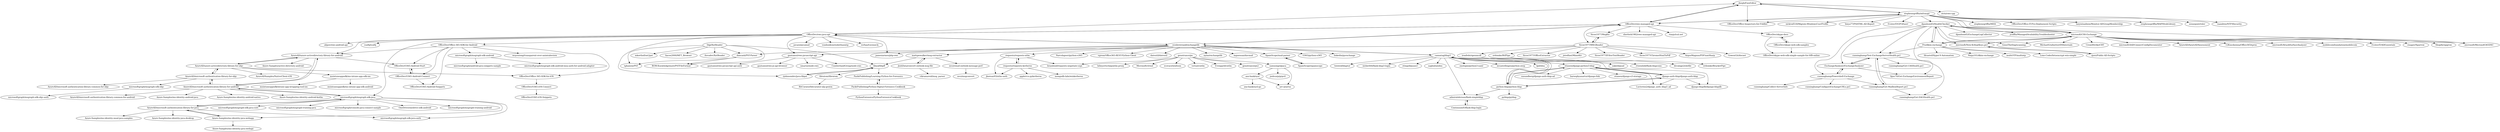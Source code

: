 digraph G {
"dseph/EwsEditor" -> "stephenegriffin/mfcmapi"
"dseph/EwsEditor" -> "OfficeDev/ews-managed-api"
"dseph/EwsEditor" -> "OfficeDev/Office-Inspectors-for-Fiddler"
"dseph/EwsEditor" -> "otris/ews-cpp"
"OfficeDev/ews-java-api" -> "OfficeDev/ews-managed-api"
"OfficeDev/ews-java-api" -> "alipov/ews-android-api"
"OfficeDev/ews-java-api" -> "gautamsi/ews-javascript-api"
"OfficeDev/ews-java-api" -> "ical4j/ical4j" ["e"=1]
"OfficeDev/ews-java-api" -> "OfficeDev/Office-365-SDK-for-Android"
"OfficeDev/ews-java-api" -> "microsoftgraph/msgraph-sdk-java"
"OfficeDev/ews-java-api" -> "ecederstrand/exchangelib"
"OfficeDev/ews-java-api" -> "rjohnsondev/java-libpst"
"OfficeDev/ews-java-api" -> "AzureAD/azure-activedirectory-library-for-android"
"OfficeDev/ews-java-api" -> "javaee/javamail" ["e"=1]
"OfficeDev/ews-java-api" -> "dseph/EwsEditor"
"OfficeDev/ews-java-api" -> "voodoodyne/subethasmtp" ["e"=1]
"OfficeDev/ews-java-api" -> "verhas/License3j" ["e"=1]
"OfficeDev/ews-java-api" -> "jamesiarmes/php-ews" ["e"=1]
"OfficeDev/ews-managed-api" -> "sherlock1982/ews-managed-api"
"OfficeDev/ews-managed-api" -> "dseph/EwsEditor"
"OfficeDev/ews-managed-api" -> "OfficeDev/ews-java-api"
"OfficeDev/ews-managed-api" -> "ecederstrand/exchangelib"
"OfficeDev/ews-managed-api" -> "rianjs/ical.net" ["e"=1]
"OfficeDev/ews-managed-api" -> "Sicos1977/MSGReader"
"OfficeDev/ews-managed-api" -> "Sicos1977/MsgKit"
"OfficeDev/ews-managed-api" -> "stephenegriffin/mfcmapi"
"OfficeDev/ews-managed-api" -> "OfficeDev/skype-docs"
"SpamScope/spamscope" -> "SpamScope/mail-parser"
"dpaulson45/HealthChecker" -> "microsoft/CSS-Exchange"
"dpaulson45/HealthChecker" -> "cunninghamp/Test-ExchangeServerHealth.ps1"
"dpaulson45/HealthChecker" -> "ExchangeAnalyzer/ExchangeAnalyzer"
"dpaulson45/HealthChecker" -> "Pro/dkim-exchange"
"dpaulson45/HealthChecker" -> "microsoft/New-KrbtgtKeys.ps1"
"dpaulson45/HealthChecker" -> "dpaulson45/ExchangeLogCollector"
"dpaulson45/HealthChecker" -> "cunninghamp/Powershell-Exchange"
"dpaulson45/HealthChecker" -> "Apoc70/Get-ExchangeEnvironmentReport"
"dpaulson45/HealthChecker" -> "jcoiffin/ManagedAvailabilityTroubleshooter"
"dpaulson45/HealthChecker" -> "GossiTheDog/scanning"
"etianen/django-python3-ldap" -> "django-auth-ldap/django-auth-ldap"
"etianen/django-python3-ldap" -> "django-ldapdb/django-ldapdb"
"etianen/django-python3-ldap" -> "Lucterios2/django_auth_ldap3_ad"
"etianen/django-python3-ldap" -> "susundberg/django-auth-ldap-ad"
"etianen/django-python3-ldap" -> "python-ldap/python-ldap"
"etianen/django-python3-ldap" -> "barseghyanartur/django-fobi" ["e"=1]
"etianen/django-python3-ldap" -> "etianen/django-s3-storage" ["e"=1]
"python-ldap/python-ldap" -> "django-auth-ldap/django-auth-ldap"
"python-ldap/python-ldap" -> "cannatag/ldap3"
"python-ldap/python-ldap" -> "pyldap/pyldap"
"python-ldap/python-ldap" -> "etianen/django-python3-ldap"
"python-ldap/python-ldap" -> "admiralobvious/flask-simpleldap"
"microsoft/CSS-Exchange" -> "dpaulson45/HealthChecker"
"microsoft/CSS-Exchange" -> "cisagov/Sparrow" ["e"=1]
"microsoft/CSS-Exchange" -> "Shopify/upgrow" ["e"=1]
"microsoft/CSS-Exchange" -> "microsoft/Microsoft365DSC" ["e"=1]
"microsoft/CSS-Exchange" -> "MichaelGrafnetter/DSInternals" ["e"=1]
"microsoft/CSS-Exchange" -> "GossiTheDog/scanning"
"microsoft/CSS-Exchange" -> "CrowdStrike/CRT" ["e"=1]
"microsoft/CSS-Exchange" -> "microsoft/New-KrbtgtKeys.ps1"
"microsoft/CSS-Exchange" -> "microsoft/AADConnectConfigDocumenter" ["e"=1]
"microsoft/CSS-Exchange" -> "AzureAD/AzureADAssessment" ["e"=1]
"microsoft/CSS-Exchange" -> "12Knocksinna/Office365itpros" ["e"=1]
"microsoft/CSS-Exchange" -> "microsoft/AttackSurfaceAnalyzer" ["e"=1]
"microsoft/CSS-Exchange" -> "Pro/dkim-exchange"
"microsoft/CSS-Exchange" -> "mobilecoinfoundation/mobilecoin" ["e"=1]
"microsoft/CSS-Exchange" -> "EvotecIT/ADEssentials" ["e"=1]
"mattgwwalker/msg-extractor" -> "JoshData/convert-outlook-msg-file"
"mattgwwalker/msg-extractor" -> "mvz/email-outlook-message-perl"
"mattgwwalker/msg-extractor" -> "libyal/libpff"
"genotrance/px" -> "ecovaci/winfoom"
"genotrance/px" -> "versat/cntlm"
"genotrance/px" -> "Evengard/cntlm"
"genotrance/px" -> "genotrance/px2"
"genotrance/px" -> "brandond/requests-negotiate-sspi"
"genotrance/px" -> "samuong/alpaca"
"genotrance/px" -> "bdwyertech/gontlm-proxy"
"genotrance/px" -> "Microsoft/clrmd" ["e"=1]
"cannatag/ldap3" -> "python-ldap/python-ldap"
"cannatag/ldap3" -> "zakird/pyad"
"cannatag/ldap3" -> "rroemhild/flask-ldapconn"
"cannatag/ldap3" -> "etianen/django-python3-ldap"
"cannatag/ldap3" -> "django-auth-ldap/django-auth-ldap"
"cannatag/ldap3" -> "twisted/ldaptor"
"cannatag/ldap3" -> "nickw444/flask-ldap3-login"
"cannatag/ldap3" -> "etingof/pyasn1" ["e"=1]
"cannatag/ldap3" -> "saghul/aiodns" ["e"=1]
"cannatag/ldap3" -> "onelogin/python3-saml" ["e"=1]
"cannatag/ldap3" -> "mvantellingen/python-zeep" ["e"=1]
"cannatag/ldap3" -> "ecederstrand/exchangelib"
"cannatag/ldap3" -> "kjd/idna" ["e"=1]
"cannatag/ldap3" -> "admiralobvious/flask-simpleldap"
"ecederstrand/exchangelib" -> "O365/python-o365" ["e"=1]
"ecederstrand/exchangelib" -> "linkedin/pyexchange"
"ecederstrand/exchangelib" -> "OfficeDev/ews-managed-api"
"ecederstrand/exchangelib" -> "cannatag/ldap3"
"ecederstrand/exchangelib" -> "requests/requests-ntlm"
"ecederstrand/exchangelib" -> "gautamsi/ews-javascript-api"
"ecederstrand/exchangelib" -> "Narcolapser/python-o365"
"ecederstrand/exchangelib" -> "jamesiarmes/php-ews" ["e"=1]
"ecederstrand/exchangelib" -> "vgrem/Office365-REST-Python-Client" ["e"=1]
"ecederstrand/exchangelib" -> "mattgwwalker/msg-extractor"
"ecederstrand/exchangelib" -> "OfficeDev/ews-java-api"
"ecederstrand/exchangelib" -> "dateutil/dateutil" ["e"=1]
"ecederstrand/exchangelib" -> "nylas/exchangelib"
"ecederstrand/exchangelib" -> "SpamScope/mail-parser"
"ecederstrand/exchangelib" -> "mguessan/davmail" ["e"=1]
"ironfede/openmcdf" -> "decalage2/olefile"
"cunninghamp/Test-ExchangeServerHealth.ps1" -> "cunninghamp/Get-MailboxReport.ps1"
"cunninghamp/Test-ExchangeServerHealth.ps1" -> "ExchangeAnalyzer/ExchangeAnalyzer"
"cunninghamp/Test-ExchangeServerHealth.ps1" -> "cunninghamp/Get-DAGHealth.ps1"
"cunninghamp/Test-ExchangeServerHealth.ps1" -> "cunninghamp/Get-CASHealth.ps1"
"stephenegriffin/mfcmapi" -> "dseph/EwsEditor"
"stephenegriffin/mfcmapi" -> "stephenegriffin/MHA"
"stephenegriffin/mfcmapi" -> "dpaulson45/HealthChecker"
"stephenegriffin/mfcmapi" -> "OfficeDev/Office-IT-Pro-Deployment-Scripts" ["e"=1]
"stephenegriffin/mfcmapi" -> "lazywinadmin/Monitor-ADGroupMembership" ["e"=1]
"stephenegriffin/mfcmapi" -> "stephenegriffin/MAPIStubLibrary"
"stephenegriffin/mfcmapi" -> "microsoft/CSS-Exchange"
"stephenegriffin/mfcmapi" -> "OfficeDev/Office-Inspectors-for-Fiddler"
"stephenegriffin/mfcmapi" -> "microsoft/Microsoft365DSC" ["e"=1]
"stephenegriffin/mfcmapi" -> "sensepost/ruler" ["e"=1]
"stephenegriffin/mfcmapi" -> "raandree/NTFSSecurity" ["e"=1]
"stephenegriffin/mfcmapi" -> "nickrod518/Migrate-WindowsUserProfile" ["e"=1]
"stephenegriffin/mfcmapi" -> "bwya77/PSHTML-AD-Report" ["e"=1]
"stephenegriffin/mfcmapi" -> "OfficeDev/ews-managed-api"
"stephenegriffin/mfcmapi" -> "EvotecIT/GPOZaurr" ["e"=1]
"erdomke/RtfPipe" -> "erdomke/BracketPipe"
"OfficeDev/Office-365-SDK-for-iOS" -> "OfficeDev/O365-iOS-Connect"
"SpamScope/mail-parser" -> "SpamScope/spamscope"
"AzureAD/microsoft-authentication-library-for-objc" -> "AzureAD/microsoft-authentication-library-common-for-objc"
"AzureAD/microsoft-authentication-library-for-objc" -> "AzureAD/azure-activedirectory-library-for-objc"
"AzureAD/microsoft-authentication-library-for-objc" -> "microsoftgraph/msgraph-sdk-objc"
"AzureAD/microsoft-authentication-library-for-objc" -> "AzureAD/microsoft-authentication-library-for-android"
"msintuneappsdk/ms-intune-app-sdk-ios" -> "msintuneappsdk/intune-app-wrapping-tool-ios"
"msintuneappsdk/ms-intune-app-sdk-ios" -> "msintuneappsdk/ms-intune-app-sdk-android"
"microsoftgraph/msgraph-sdk-java" -> "microsoftgraph/msgraph-sdk-java-auth"
"microsoftgraph/msgraph-sdk-java" -> "microsoftgraph/msgraph-sdk-java-core"
"microsoftgraph/msgraph-sdk-java" -> "AzureAD/microsoft-authentication-library-for-java"
"microsoftgraph/msgraph-sdk-java" -> "microsoftgraph/msgraph-training-java"
"microsoftgraph/msgraph-sdk-java" -> "microsoftgraph/console-java-connect-sample"
"microsoftgraph/msgraph-sdk-java" -> "AzureAD/microsoft-authentication-library-for-android"
"microsoftgraph/msgraph-sdk-java" -> "Azure-Samples/ms-identity-java-webapp"
"microsoftgraph/msgraph-sdk-java" -> "OneDrive/onedrive-sdk-android" ["e"=1]
"microsoftgraph/msgraph-sdk-java" -> "microsoftgraph/msgraph-training-android"
"django-auth-ldap/django-auth-ldap" -> "etianen/django-python3-ldap"
"django-auth-ldap/django-auth-ldap" -> "python-ldap/python-ldap"
"django-auth-ldap/django-auth-ldap" -> "Lucterios2/django_auth_ldap3_ad"
"django-auth-ldap/django-auth-ldap" -> "django-ldapdb/django-ldapdb"
"requests/requests-ntlm" -> "requests/requests-kerberos"
"requests/requests-ntlm" -> "jborean93/ntlm-auth"
"requests/requests-ntlm" -> "brandond/requests-negotiate-sspi"
"requests/requests-kerberos" -> "requests/requests-ntlm"
"requests/requests-kerberos" -> "apple/ccs-pykerberos" ["e"=1]
"requests/requests-kerberos" -> "mongodb-labs/winkerberos"
"requests/requests-kerberos" -> "jborean93/ntlm-auth"
"OfficeDev/Office-365-SDK-for-Android" -> "OfficeDev/O365-Android-Snippets"
"OfficeDev/Office-365-SDK-for-Android" -> "OfficeDev/O365-Android-Connect"
"OfficeDev/Office-365-SDK-for-Android" -> "OfficeDev/O365-Android-Start"
"OfficeDev/Office-365-SDK-for-Android" -> "OfficeDev/Office-365-SDK-for-iOS"
"OfficeDev/Office-365-SDK-for-Android" -> "AzureAD/azure-activedirectory-library-for-android"
"OfficeDev/Office-365-SDK-for-Android" -> "microsoftgraph/msgraph-sdk-android"
"OfficeDev/Office-365-SDK-for-Android" -> "wuyexiong/transparent-over-animtabsview" ["e"=1]
"Dijji/XstReader" -> "iluvadev/XstReader"
"Dijji/XstReader" -> "mkorthof/ost2pst"
"Dijji/XstReader" -> "tghanem/PST"
"Dijji/XstReader" -> "ROM-Knowledgeware/PSTFileFormat"
"Dijji/XstReader" -> "dancash/PST-Parser"
"Dijji/XstReader" -> "libyal/libpff"
"Dijji/XstReader" -> "kacos2000/MFT_Browser" ["e"=1]
"ContinuumIO/flask-ldap-login" -> "admiralobvious/flask-simpleldap"
"microsoft/New-KrbtgtKeys.ps1" -> "zjorz/Public-AD-Scripts"
"libyal/libpff" -> "libratom/libratom"
"libyal/libpff" -> "PacktPublishing/Learning-Python-for-Forensics"
"libyal/libpff" -> "rjohnsondev/java-libpst"
"microsoftgraph/msgraph-sdk-android" -> "microsoftgraph/msgraph-sdk-android-msa-auth-for-android-adapter"
"microsoftgraph/msgraph-sdk-android" -> "microsoftgraph/android-java-snippets-sample"
"AzureAD/microsoft-authentication-library-for-android" -> "AzureAD/microsoft-authentication-library-common-for-android"
"AzureAD/microsoft-authentication-library-for-android" -> "AzureAD/azure-activedirectory-library-for-android"
"AzureAD/microsoft-authentication-library-for-android" -> "Azure-Samples/ms-identity-android-java"
"AzureAD/microsoft-authentication-library-for-android" -> "microsoftgraph/msgraph-sdk-java"
"AzureAD/microsoft-authentication-library-for-android" -> "AzureAD/microsoft-authentication-library-for-objc"
"AzureAD/microsoft-authentication-library-for-android" -> "Azure-Samples/ms-identity-android-native"
"AzureAD/microsoft-authentication-library-for-android" -> "Azure-Samples/ms-identity-android-kotlin"
"PacktPublishing/Python-Digital-Forensics-Cookbook" -> "PythonForensics/PythonForensicsCookbook"
"PacktPublishing/Python-Digital-Forensics-Cookbook" -> "PacktPublishing/Learning-Python-for-Forensics"
"AzureAD/microsoft-authentication-library-for-java" -> "Azure-Samples/ms-identity-java-webapp"
"AzureAD/microsoft-authentication-library-for-java" -> "microsoftgraph/msgraph-sdk-java"
"AzureAD/microsoft-authentication-library-for-java" -> "microsoftgraph/msgraph-sdk-java-auth"
"AzureAD/microsoft-authentication-library-for-java" -> "Azure-Samples/ms-identity-msal-java-samples"
"AzureAD/microsoft-authentication-library-for-java" -> "Azure-Samples/ms-identity-java-desktop"
"rjohnsondev/java-libpst" -> "libyal/libpff"
"Azure-Samples/ms-identity-java-webapp" -> "AzureAD/microsoft-authentication-library-for-java"
"Azure-Samples/ms-identity-java-webapp" -> "Azure-Samples/ms-identity-java-webapi"
"AzureAD/azure-activedirectory-library-for-android" -> "AzureAD/microsoft-authentication-library-for-android"
"AzureAD/azure-activedirectory-library-for-android" -> "AzureAD/azure-activedirectory-library-for-objc"
"AzureAD/azure-activedirectory-library-for-android" -> "OfficeDev/O365-Android-Start"
"AzureAD/azure-activedirectory-library-for-android" -> "Azure-Samples/active-directory-android"
"gautamsi/ews-javascript-api" -> "CumberlandGroup/node-ews"
"gautamsi/ews-javascript-api" -> "gautamsi/ews-javascript-api-auth"
"gautamsi/ews-javascript-api" -> "gautamsi/ews-js-api-browser"
"gautamsi/ews-javascript-api" -> "nmarus/node-ews"
"libratom/libratom" -> "BitCurator/bitcurator-nlp-gentm"
"Sicos1977/MSGReader" -> "Sicos1977/MsgKit"
"Sicos1977/MSGReader" -> "ironfede/openmcdf"
"Sicos1977/MSGReader" -> "erdomke/RtfPipe"
"Sicos1977/MSGReader" -> "Sicos1977/OfficeExtractor"
"Sicos1977/MSGReader" -> "jstedfast/MimeKit" ["e"=1]
"Sicos1977/MSGReader" -> "Sicos1977/IFilterTextReader"
"Sicos1977/MSGReader" -> "Sicos1977/ChromeHtmlToPdf" ["e"=1]
"Sicos1977/MSGReader" -> "ArgusMagnus/PDFiumSharp" ["e"=1]
"Sicos1977/MSGReader" -> "GowenGit/docnet" ["e"=1]
"Sicos1977/MSGReader" -> "dancash/PST-Parser"
"Pro/dkim-exchange" -> "dpaulson45/HealthChecker"
"Pro/dkim-exchange" -> "microsoft/CSS-Exchange"
"Pro/dkim-exchange" -> "fdcastel/Hyper-V-Automation"
"Pro/dkim-exchange" -> "cunninghamp/Test-ExchangeServerHealth.ps1"
"Pro/dkim-exchange" -> "Ninja101/dkim-exchange"
"Pro/dkim-exchange" -> "multiOTP/multiotp" ["e"=1]
"Pro/dkim-exchange" -> "Lone-Coder/letsencrypt-win-simple" ["e"=1]
"AzureAD/azure-activedirectory-library-for-objc" -> "AzureAD/microsoft-authentication-library-for-objc"
"AzureAD/azure-activedirectory-library-for-objc" -> "OfficeDev/Office-365-SDK-for-iOS"
"AzureAD/azure-activedirectory-library-for-objc" -> "msintuneappsdk/ms-intune-app-sdk-ios"
"AzureAD/azure-activedirectory-library-for-objc" -> "AzureAD/azure-activedirectory-library-for-android"
"AzureAD/azure-activedirectory-library-for-objc" -> "AzureADSamples/NativeClient-iOS"
"JoshData/convert-outlook-msg-file" -> "mattgwwalker/msg-extractor"
"JoshData/convert-outlook-msg-file" -> "vikramarsid/msg_parser"
"samuong/alpaca" -> "anz-bank/sysl"
"samuong/alpaca" -> "joshcarp/grpctl"
"samuong/alpaca" -> "arr-ai/arrai"
"Sicos1977/MsgKit" -> "Sicos1977/MSGReader"
"zjorz/Public-AD-Scripts" -> "microsoft/New-KrbtgtKeys.ps1"
"cunninghamp/Powershell-Exchange" -> "ExchangeAnalyzer/ExchangeAnalyzer"
"cunninghamp/Powershell-Exchange" -> "cunninghamp/Get-MailboxReport.ps1"
"cunninghamp/Powershell-Exchange" -> "cunninghamp/ConfigureExchangeURLs.ps1"
"cunninghamp/Powershell-Exchange" -> "cunninghamp/Collect-ServerInfo"
"anz-bank/sysl" -> "arr-ai/arrai"
"anz-bank/sysl" -> "anz-bank/sysl-go"
"OfficeDev/skype-docs" -> "OfficeDev/skype-web-sdk-samples"
"OfficeDev/skype-docs" -> "OfficeDev/skype-web-sdk-simple-sample-for-SfB-online"
"OfficeDev/skype-web-sdk-samples" -> "OfficeDev/skype-docs"
"OfficeDev/skype-web-sdk-samples" -> "OfficeDev/skype-web-sdk-simple-sample-for-SfB-online"
"PacktPublishing/Learning-Python-for-Forensics" -> "PacktPublishing/Python-Digital-Forensics-Cookbook"
"OfficeDev/O365-Android-Start" -> "OfficeDev/O365-Android-Connect"
"OfficeDev/O365-iOS-Connect" -> "OfficeDev/O365-iOS-Snippets"
"ExchangeAnalyzer/ExchangeAnalyzer" -> "cunninghamp/Test-ExchangeServerHealth.ps1"
"ExchangeAnalyzer/ExchangeAnalyzer" -> "Apoc70/Get-ExchangeEnvironmentReport"
"ExchangeAnalyzer/ExchangeAnalyzer" -> "cunninghamp/Powershell-Exchange"
"mvz/email-outlook-message-perl" -> "mvz/msgconvert"
"cunninghamp/Get-MailboxReport.ps1" -> "cunninghamp/Get-DAGHealth.ps1"
"cunninghamp/Get-MailboxReport.ps1" -> "cunninghamp/Test-ExchangeServerHealth.ps1"
"microsoftgraph/msgraph-sdk-objc" -> "microsoftgraph/msgraph-sdk-objc-auth"
"dancash/PST-Parser" -> "ROM-Knowledgeware/PSTFileFormat"
"dancash/PST-Parser" -> "tghanem/PST"
"admiralobvious/flask-simpleldap" -> "ContinuumIO/flask-ldap-login"
"OfficeDev/O365-Android-Connect" -> "OfficeDev/O365-Android-Snippets"
"OfficeDev/O365-Android-Connect" -> "OfficeDev/O365-Android-Start"
"dseph/EwsEditor" ["l"="-19.923,-23.608"]
"stephenegriffin/mfcmapi" ["l"="-19.903,-23.651"]
"OfficeDev/ews-managed-api" ["l"="-19.908,-23.574"]
"OfficeDev/Office-Inspectors-for-Fiddler" ["l"="-19.928,-23.635"]
"otris/ews-cpp" ["l"="-19.9,-23.618"]
"OfficeDev/ews-java-api" ["l"="-19.967,-23.553"]
"alipov/ews-android-api" ["l"="-19.987,-23.573"]
"gautamsi/ews-javascript-api" ["l"="-19.981,-23.513"]
"ical4j/ical4j" ["l"="-15.345,22.267"]
"OfficeDev/Office-365-SDK-for-Android" ["l"="-20.021,-23.616"]
"microsoftgraph/msgraph-sdk-java" ["l"="-20.09,-23.548"]
"ecederstrand/exchangelib" ["l"="-19.94,-23.48"]
"rjohnsondev/java-libpst" ["l"="-19.871,-23.514"]
"AzureAD/azure-activedirectory-library-for-android" ["l"="-20.058,-23.602"]
"javaee/javamail" ["l"="51.981,1.138"]
"voodoodyne/subethasmtp" ["l"="8.882,21.202"]
"verhas/License3j" ["l"="-42.246,9.835"]
"jamesiarmes/php-ews" ["l"="-27.461,-41.094"]
"sherlock1982/ews-managed-api" ["l"="-19.884,-23.591"]
"rianjs/ical.net" ["l"="25.685,17.833"]
"Sicos1977/MSGReader" ["l"="-19.809,-23.597"]
"Sicos1977/MsgKit" ["l"="-19.845,-23.592"]
"OfficeDev/skype-docs" ["l"="-19.869,-23.559"]
"SpamScope/spamscope" ["l"="-19.907,-23.408"]
"SpamScope/mail-parser" ["l"="-19.916,-23.434"]
"dpaulson45/HealthChecker" ["l"="-19.873,-23.754"]
"microsoft/CSS-Exchange" ["l"="-19.898,-23.732"]
"cunninghamp/Test-ExchangeServerHealth.ps1" ["l"="-19.841,-23.779"]
"ExchangeAnalyzer/ExchangeAnalyzer" ["l"="-19.855,-23.792"]
"Pro/dkim-exchange" ["l"="-19.888,-23.774"]
"microsoft/New-KrbtgtKeys.ps1" ["l"="-19.926,-23.763"]
"dpaulson45/ExchangeLogCollector" ["l"="-19.841,-23.75"]
"cunninghamp/Powershell-Exchange" ["l"="-19.845,-23.81"]
"Apoc70/Get-ExchangeEnvironmentReport" ["l"="-19.875,-23.791"]
"jcoiffin/ManagedAvailabilityTroubleshooter" ["l"="-19.896,-23.757"]
"GossiTheDog/scanning" ["l"="-19.863,-23.728"]
"etianen/django-python3-ldap" ["l"="-20.042,-23.337"]
"django-auth-ldap/django-auth-ldap" ["l"="-20.053,-23.357"]
"django-ldapdb/django-ldapdb" ["l"="-20.071,-23.322"]
"Lucterios2/django_auth_ldap3_ad" ["l"="-20.074,-23.343"]
"susundberg/django-auth-ldap-ad" ["l"="-20.047,-23.301"]
"python-ldap/python-ldap" ["l"="-20.027,-23.363"]
"barseghyanartur/django-fobi" ["l"="26.001,1.256"]
"etianen/django-s3-storage" ["l"="25.719,1.153"]
"cannatag/ldap3" ["l"="-20.007,-23.399"]
"pyldap/pyldap" ["l"="-20.007,-23.326"]
"admiralobvious/flask-simpleldap" ["l"="-20.057,-23.387"]
"cisagov/Sparrow" ["l"="-12.987,-46.289"]
"Shopify/upgrow" ["l"="8.165,-30.759"]
"microsoft/Microsoft365DSC" ["l"="-19.381,-22.794"]
"MichaelGrafnetter/DSInternals" ["l"="-6.956,-43.324"]
"CrowdStrike/CRT" ["l"="-12.932,-46.339"]
"microsoft/AADConnectConfigDocumenter" ["l"="-12.788,-46.455"]
"AzureAD/AzureADAssessment" ["l"="-12.861,-46.384"]
"12Knocksinna/Office365itpros" ["l"="-19.333,-22.818"]
"microsoft/AttackSurfaceAnalyzer" ["l"="-13.038,-46.237"]
"mobilecoinfoundation/mobilecoin" ["l"="-32.041,-24.86"]
"EvotecIT/ADEssentials" ["l"="-19.254,-22.683"]
"mattgwwalker/msg-extractor" ["l"="-19.853,-23.46"]
"JoshData/convert-outlook-msg-file" ["l"="-19.844,-23.434"]
"mvz/email-outlook-message-perl" ["l"="-19.811,-23.435"]
"libyal/libpff" ["l"="-19.817,-23.497"]
"genotrance/px" ["l"="-19.812,-23.222"]
"ecovaci/winfoom" ["l"="-19.845,-23.212"]
"versat/cntlm" ["l"="-19.777,-23.231"]
"Evengard/cntlm" ["l"="-19.823,-23.187"]
"genotrance/px2" ["l"="-19.807,-23.244"]
"brandond/requests-negotiate-sspi" ["l"="-19.845,-23.289"]
"samuong/alpaca" ["l"="-19.78,-23.175"]
"bdwyertech/gontlm-proxy" ["l"="-19.788,-23.207"]
"Microsoft/clrmd" ["l"="25.403,18.057"]
"zakird/pyad" ["l"="-19.972,-23.378"]
"rroemhild/flask-ldapconn" ["l"="-19.995,-23.37"]
"twisted/ldaptor" ["l"="-20.043,-23.417"]
"nickw444/flask-ldap3-login" ["l"="-20.014,-23.426"]
"etingof/pyasn1" ["l"="29.838,44.783"]
"saghul/aiodns" ["l"="22.705,3.459"]
"onelogin/python3-saml" ["l"="26.885,2.122"]
"mvantellingen/python-zeep" ["l"="25.997,1.107"]
"kjd/idna" ["l"="22.785,3.705"]
"O365/python-o365" ["l"="-26.272,-15.748"]
"linkedin/pyexchange" ["l"="-19.951,-23.446"]
"requests/requests-ntlm" ["l"="-19.882,-23.364"]
"Narcolapser/python-o365" ["l"="-19.976,-23.466"]
"vgrem/Office365-REST-Python-Client" ["l"="-26.246,-15.741"]
"dateutil/dateutil" ["l"="22.824,3.799"]
"nylas/exchangelib" ["l"="-19.91,-23.482"]
"mguessan/davmail" ["l"="-8.846,-20.453"]
"ironfede/openmcdf" ["l"="-19.746,-23.614"]
"decalage2/olefile" ["l"="-19.708,-23.628"]
"cunninghamp/Get-MailboxReport.ps1" ["l"="-19.824,-23.797"]
"cunninghamp/Get-DAGHealth.ps1" ["l"="-19.816,-23.783"]
"cunninghamp/Get-CASHealth.ps1" ["l"="-19.82,-23.77"]
"stephenegriffin/MHA" ["l"="-19.879,-23.678"]
"OfficeDev/Office-IT-Pro-Deployment-Scripts" ["l"="-19.286,-22.735"]
"lazywinadmin/Monitor-ADGroupMembership" ["l"="-19.226,-22.726"]
"stephenegriffin/MAPIStubLibrary" ["l"="-19.876,-23.652"]
"sensepost/ruler" ["l"="-7.106,-43.219"]
"raandree/NTFSSecurity" ["l"="-19.144,-22.615"]
"nickrod518/Migrate-WindowsUserProfile" ["l"="-19.265,-22.79"]
"bwya77/PSHTML-AD-Report" ["l"="-19.266,-22.725"]
"EvotecIT/GPOZaurr" ["l"="-19.294,-22.69"]
"erdomke/RtfPipe" ["l"="-19.781,-23.628"]
"erdomke/BracketPipe" ["l"="-19.768,-23.648"]
"OfficeDev/Office-365-SDK-for-iOS" ["l"="-20.059,-23.648"]
"OfficeDev/O365-iOS-Connect" ["l"="-20.067,-23.677"]
"AzureAD/microsoft-authentication-library-for-objc" ["l"="-20.12,-23.623"]
"AzureAD/microsoft-authentication-library-common-for-objc" ["l"="-20.138,-23.64"]
"AzureAD/azure-activedirectory-library-for-objc" ["l"="-20.092,-23.634"]
"microsoftgraph/msgraph-sdk-objc" ["l"="-20.154,-23.628"]
"AzureAD/microsoft-authentication-library-for-android" ["l"="-20.101,-23.59"]
"msintuneappsdk/ms-intune-app-sdk-ios" ["l"="-20.124,-23.673"]
"msintuneappsdk/intune-app-wrapping-tool-ios" ["l"="-20.13,-23.699"]
"msintuneappsdk/ms-intune-app-sdk-android" ["l"="-20.15,-23.686"]
"microsoftgraph/msgraph-sdk-java-auth" ["l"="-20.105,-23.525"]
"microsoftgraph/msgraph-sdk-java-core" ["l"="-20.109,-23.563"]
"AzureAD/microsoft-authentication-library-for-java" ["l"="-20.126,-23.524"]
"microsoftgraph/msgraph-training-java" ["l"="-20.117,-23.547"]
"microsoftgraph/console-java-connect-sample" ["l"="-20.089,-23.522"]
"Azure-Samples/ms-identity-java-webapp" ["l"="-20.141,-23.54"]
"OneDrive/onedrive-sdk-android" ["l"="-26.473,-15.736"]
"microsoftgraph/msgraph-training-android" ["l"="-20.07,-23.534"]
"requests/requests-kerberos" ["l"="-19.86,-23.342"]
"jborean93/ntlm-auth" ["l"="-19.883,-23.338"]
"apple/ccs-pykerberos" ["l"="-15.234,22.3"]
"mongodb-labs/winkerberos" ["l"="-19.837,-23.329"]
"OfficeDev/O365-Android-Snippets" ["l"="-20.014,-23.635"]
"OfficeDev/O365-Android-Connect" ["l"="-20.033,-23.633"]
"OfficeDev/O365-Android-Start" ["l"="-20.043,-23.619"]
"microsoftgraph/msgraph-sdk-android" ["l"="-20.017,-23.657"]
"wuyexiong/transparent-over-animtabsview" ["l"="53.298,0.534"]
"Dijji/XstReader" ["l"="-19.756,-23.526"]
"iluvadev/XstReader" ["l"="-19.733,-23.51"]
"mkorthof/ost2pst" ["l"="-19.716,-23.529"]
"tghanem/PST" ["l"="-19.764,-23.546"]
"ROM-Knowledgeware/PSTFileFormat" ["l"="-19.748,-23.551"]
"dancash/PST-Parser" ["l"="-19.772,-23.562"]
"kacos2000/MFT_Browser" ["l"="-13.196,-46.514"]
"ContinuumIO/flask-ldap-login" ["l"="-20.086,-23.389"]
"zjorz/Public-AD-Scripts" ["l"="-19.95,-23.779"]
"libratom/libratom" ["l"="-19.789,-23.492"]
"PacktPublishing/Learning-Python-for-Forensics" ["l"="-19.769,-23.468"]
"microsoftgraph/msgraph-sdk-android-msa-auth-for-android-adapter" ["l"="-20.006,-23.676"]
"microsoftgraph/android-java-snippets-sample" ["l"="-20.026,-23.679"]
"AzureAD/microsoft-authentication-library-common-for-android" ["l"="-20.136,-23.599"]
"Azure-Samples/ms-identity-android-java" ["l"="-20.12,-23.581"]
"Azure-Samples/ms-identity-android-native" ["l"="-20.118,-23.6"]
"Azure-Samples/ms-identity-android-kotlin" ["l"="-20.134,-23.583"]
"PacktPublishing/Python-Digital-Forensics-Cookbook" ["l"="-19.745,-23.456"]
"PythonForensics/PythonForensicsCookbook" ["l"="-19.721,-23.445"]
"Azure-Samples/ms-identity-msal-java-samples" ["l"="-20.14,-23.502"]
"Azure-Samples/ms-identity-java-desktop" ["l"="-20.153,-23.514"]
"Azure-Samples/ms-identity-java-webapi" ["l"="-20.17,-23.54"]
"Azure-Samples/active-directory-android" ["l"="-20.055,-23.581"]
"CumberlandGroup/node-ews" ["l"="-20.017,-23.505"]
"gautamsi/ews-javascript-api-auth" ["l"="-19.986,-23.494"]
"gautamsi/ews-js-api-browser" ["l"="-19.998,-23.499"]
"nmarus/node-ews" ["l"="-20.002,-23.526"]
"BitCurator/bitcurator-nlp-gentm" ["l"="-19.769,-23.491"]
"Sicos1977/OfficeExtractor" ["l"="-19.808,-23.625"]
"jstedfast/MimeKit" ["l"="25.748,17.884"]
"Sicos1977/IFilterTextReader" ["l"="-19.78,-23.594"]
"Sicos1977/ChromeHtmlToPdf" ["l"="25.978,17.667"]
"ArgusMagnus/PDFiumSharp" ["l"="24.206,16.554"]
"GowenGit/docnet" ["l"="25.955,17.684"]
"fdcastel/Hyper-V-Automation" ["l"="-19.904,-23.81"]
"Ninja101/dkim-exchange" ["l"="-19.869,-23.779"]
"multiOTP/multiotp" ["l"="23.273,16.907"]
"Lone-Coder/letsencrypt-win-simple" ["l"="25.864,17.897"]
"AzureADSamples/NativeClient-iOS" ["l"="-20.1,-23.655"]
"vikramarsid/msg_parser" ["l"="-19.832,-23.41"]
"anz-bank/sysl" ["l"="-19.777,-23.142"]
"joshcarp/grpctl" ["l"="-19.749,-23.17"]
"arr-ai/arrai" ["l"="-19.77,-23.156"]
"cunninghamp/ConfigureExchangeURLs.ps1" ["l"="-19.848,-23.839"]
"cunninghamp/Collect-ServerInfo" ["l"="-19.821,-23.834"]
"anz-bank/sysl-go" ["l"="-19.772,-23.122"]
"OfficeDev/skype-web-sdk-samples" ["l"="-19.844,-23.558"]
"OfficeDev/skype-web-sdk-simple-sample-for-SfB-online" ["l"="-19.851,-23.542"]
"OfficeDev/O365-iOS-Snippets" ["l"="-20.074,-23.697"]
"mvz/msgconvert" ["l"="-19.788,-23.419"]
"microsoftgraph/msgraph-sdk-objc-auth" ["l"="-20.174,-23.633"]
}